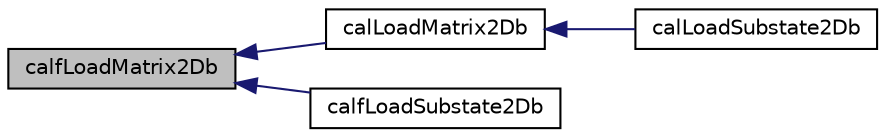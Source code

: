 digraph "calfLoadMatrix2Db"
{
  edge [fontname="Helvetica",fontsize="10",labelfontname="Helvetica",labelfontsize="10"];
  node [fontname="Helvetica",fontsize="10",shape=record];
  rankdir="LR";
  Node1 [label="calfLoadMatrix2Db",height=0.2,width=0.4,color="black", fillcolor="grey75", style="filled" fontcolor="black"];
  Node1 -> Node2 [dir="back",color="midnightblue",fontsize="10",style="solid",fontname="Helvetica"];
  Node2 [label="calLoadMatrix2Db",height=0.2,width=0.4,color="black", fillcolor="white", style="filled",URL="$cal2_d_buffer_i_o_8h.html#a13001b77393b04e65bf34b50baa9a33f",tooltip="Loads a byte matrix from file. "];
  Node2 -> Node3 [dir="back",color="midnightblue",fontsize="10",style="solid",fontname="Helvetica"];
  Node3 [label="calLoadSubstate2Db",height=0.2,width=0.4,color="black", fillcolor="white", style="filled",URL="$cal2_d_i_o_8h.html#a2219fd3351b1a0dd447e155b81bee3ce",tooltip="Loads a byte substate from file. "];
  Node1 -> Node4 [dir="back",color="midnightblue",fontsize="10",style="solid",fontname="Helvetica"];
  Node4 [label="calfLoadSubstate2Db",height=0.2,width=0.4,color="black", fillcolor="white", style="filled",URL="$cal2_d_i_o_8h.html#a82154c679936588f69759c516d019a9a",tooltip="Loads a byte substate from file. "];
}
